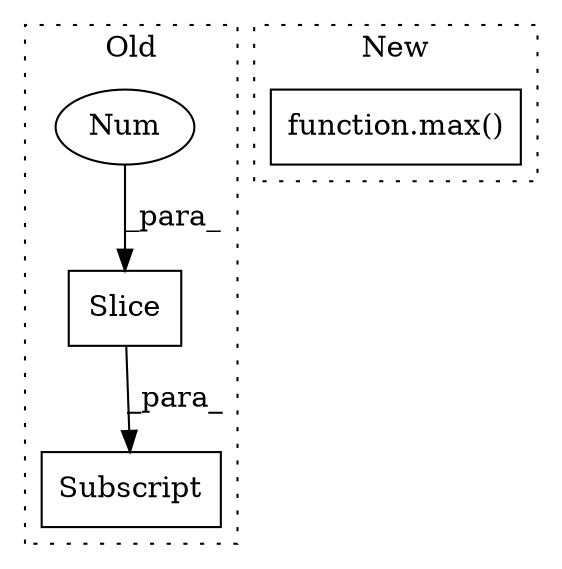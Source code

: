 digraph G {
subgraph cluster0 {
1 [label="Slice" a="80" s="6119" l="2" shape="box"];
3 [label="Num" a="76" s="6120" l="1" shape="ellipse"];
4 [label="Subscript" a="63" s="6109,0" l="13,0" shape="box"];
label = "Old";
style="dotted";
}
subgraph cluster1 {
2 [label="function.max()" a="75" s="6504,6515" l="4,1" shape="box"];
label = "New";
style="dotted";
}
1 -> 4 [label="_para_"];
3 -> 1 [label="_para_"];
}